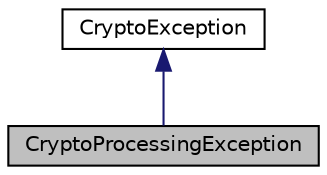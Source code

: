 digraph "CryptoProcessingException"
{
 // LATEX_PDF_SIZE
  edge [fontname="Helvetica",fontsize="10",labelfontname="Helvetica",labelfontsize="10"];
  node [fontname="Helvetica",fontsize="10",shape=record];
  Node1 [label="CryptoProcessingException",height=0.2,width=0.4,color="black", fillcolor="grey75", style="filled", fontcolor="black",tooltip="Cryptographic data processing exception"];
  Node2 -> Node1 [dir="back",color="midnightblue",fontsize="10",style="solid",fontname="Helvetica"];
  Node2 [label="CryptoException",height=0.2,width=0.4,color="black", fillcolor="white", style="filled",URL="$class_crypto_exception.html",tooltip="Base cryptographic exception container."];
}

